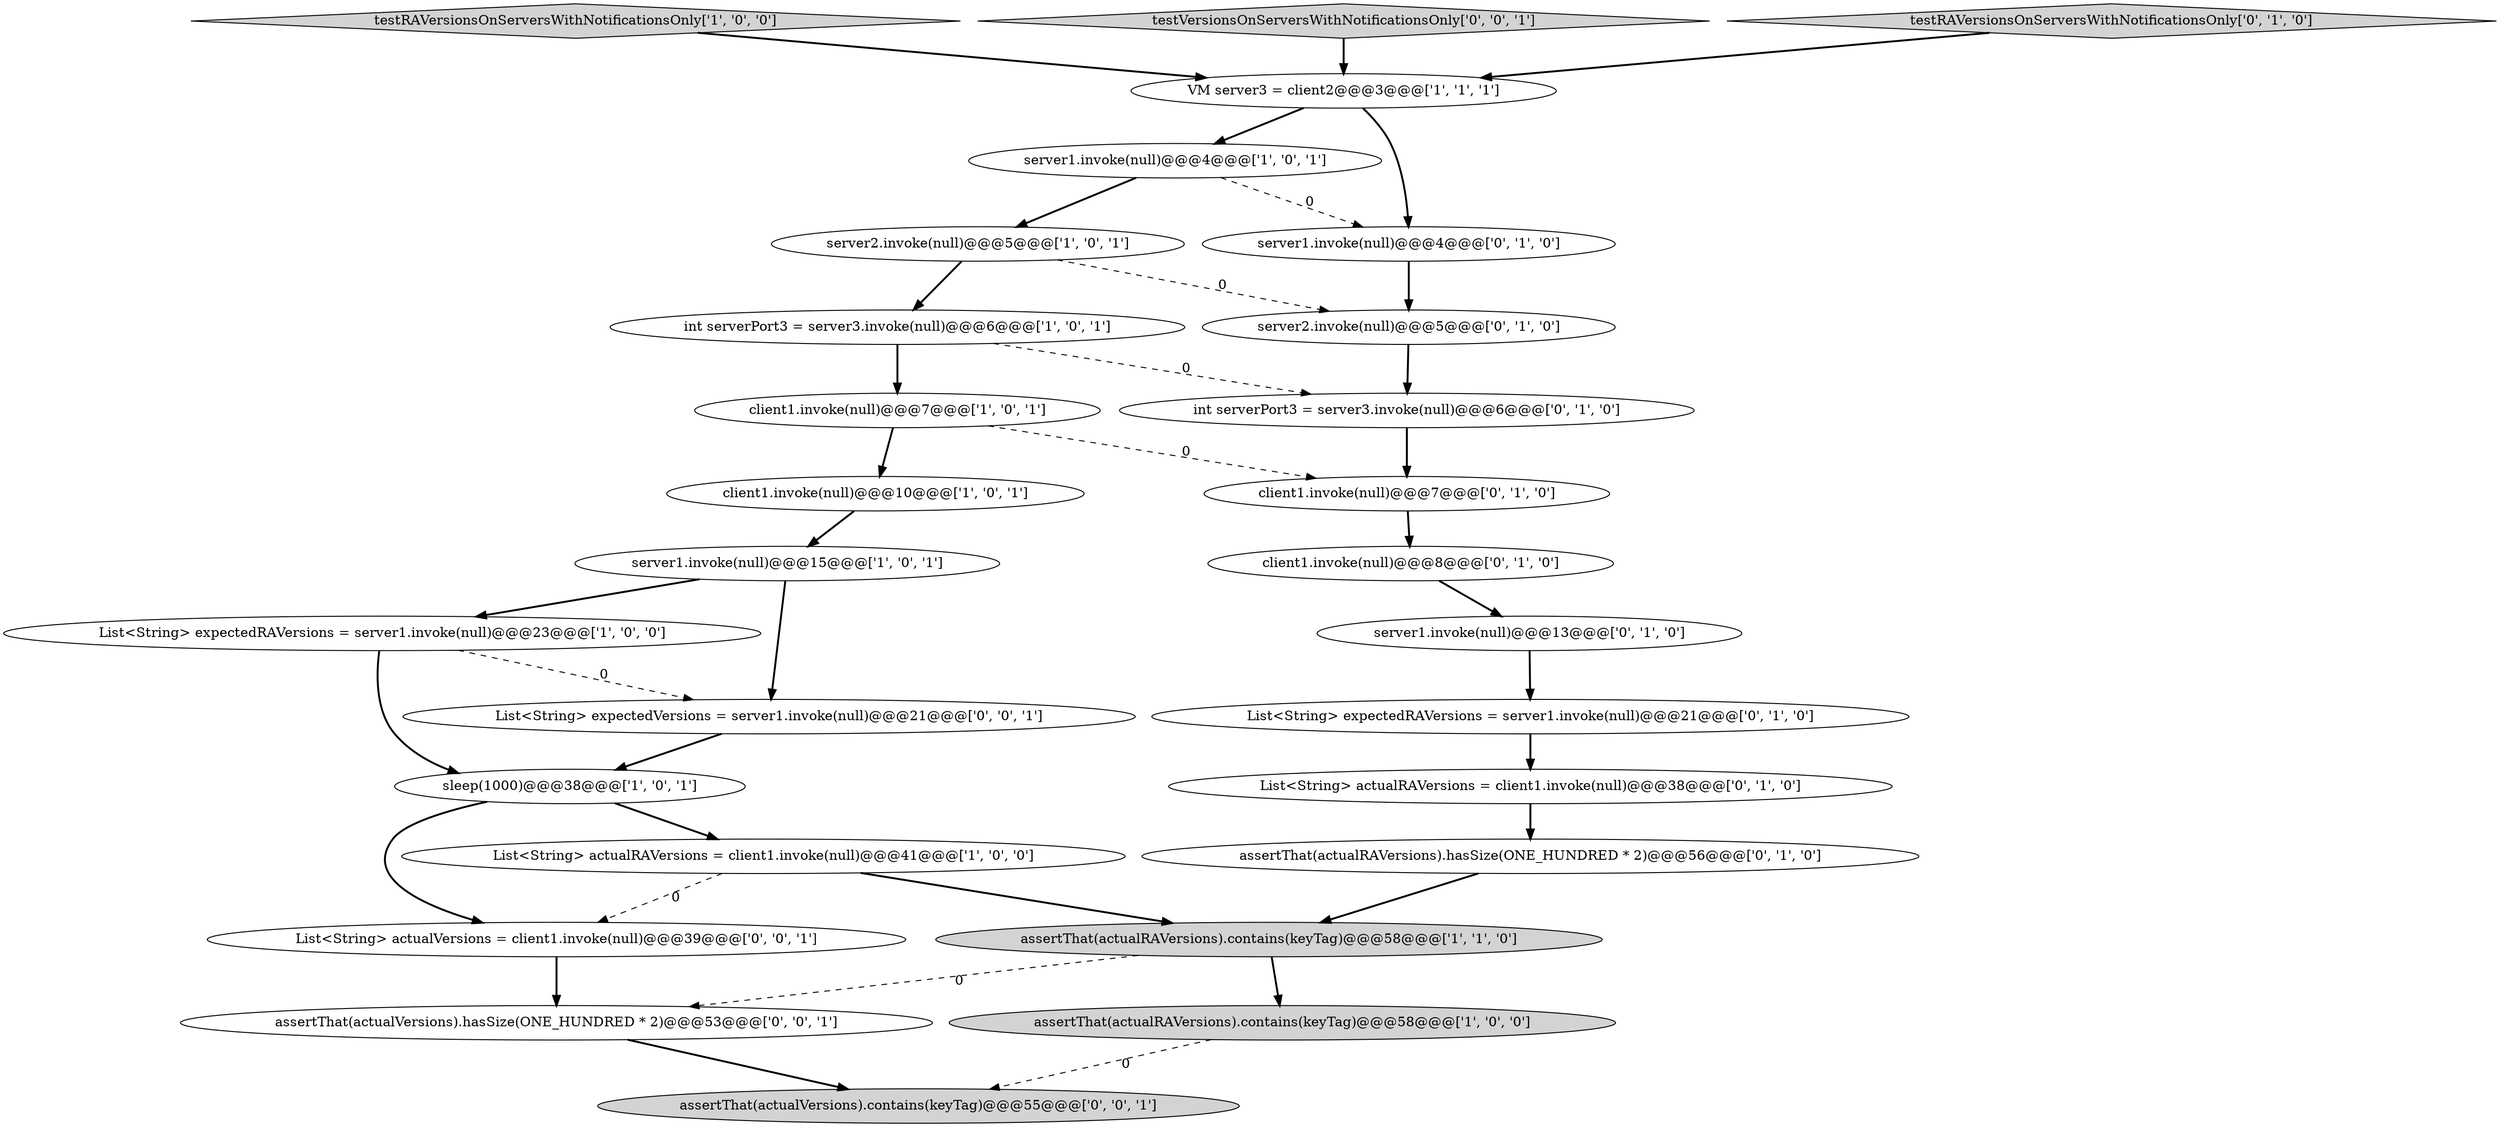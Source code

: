 digraph {
17 [style = filled, label = "assertThat(actualRAVersions).hasSize(ONE_HUNDRED * 2)@@@56@@@['0', '1', '0']", fillcolor = white, shape = ellipse image = "AAA0AAABBB2BBB"];
22 [style = filled, label = "client1.invoke(null)@@@7@@@['0', '1', '0']", fillcolor = white, shape = ellipse image = "AAA1AAABBB2BBB"];
10 [style = filled, label = "VM server3 = client2@@@3@@@['1', '1', '1']", fillcolor = white, shape = ellipse image = "AAA0AAABBB1BBB"];
16 [style = filled, label = "server1.invoke(null)@@@13@@@['0', '1', '0']", fillcolor = white, shape = ellipse image = "AAA0AAABBB2BBB"];
12 [style = filled, label = "client1.invoke(null)@@@7@@@['1', '0', '1']", fillcolor = white, shape = ellipse image = "AAA0AAABBB1BBB"];
23 [style = filled, label = "List<String> actualVersions = client1.invoke(null)@@@39@@@['0', '0', '1']", fillcolor = white, shape = ellipse image = "AAA0AAABBB3BBB"];
9 [style = filled, label = "int serverPort3 = server3.invoke(null)@@@6@@@['1', '0', '1']", fillcolor = white, shape = ellipse image = "AAA0AAABBB1BBB"];
4 [style = filled, label = "sleep(1000)@@@38@@@['1', '0', '1']", fillcolor = white, shape = ellipse image = "AAA0AAABBB1BBB"];
5 [style = filled, label = "assertThat(actualRAVersions).contains(keyTag)@@@58@@@['1', '0', '0']", fillcolor = lightgray, shape = ellipse image = "AAA0AAABBB1BBB"];
0 [style = filled, label = "List<String> actualRAVersions = client1.invoke(null)@@@41@@@['1', '0', '0']", fillcolor = white, shape = ellipse image = "AAA0AAABBB1BBB"];
25 [style = filled, label = "List<String> expectedVersions = server1.invoke(null)@@@21@@@['0', '0', '1']", fillcolor = white, shape = ellipse image = "AAA0AAABBB3BBB"];
21 [style = filled, label = "client1.invoke(null)@@@8@@@['0', '1', '0']", fillcolor = white, shape = ellipse image = "AAA0AAABBB2BBB"];
7 [style = filled, label = "server1.invoke(null)@@@4@@@['1', '0', '1']", fillcolor = white, shape = ellipse image = "AAA0AAABBB1BBB"];
18 [style = filled, label = "server1.invoke(null)@@@4@@@['0', '1', '0']", fillcolor = white, shape = ellipse image = "AAA1AAABBB2BBB"];
14 [style = filled, label = "List<String> expectedRAVersions = server1.invoke(null)@@@21@@@['0', '1', '0']", fillcolor = white, shape = ellipse image = "AAA0AAABBB2BBB"];
24 [style = filled, label = "assertThat(actualVersions).contains(keyTag)@@@55@@@['0', '0', '1']", fillcolor = lightgray, shape = ellipse image = "AAA0AAABBB3BBB"];
1 [style = filled, label = "assertThat(actualRAVersions).contains(keyTag)@@@58@@@['1', '1', '0']", fillcolor = lightgray, shape = ellipse image = "AAA0AAABBB1BBB"];
2 [style = filled, label = "testRAVersionsOnServersWithNotificationsOnly['1', '0', '0']", fillcolor = lightgray, shape = diamond image = "AAA0AAABBB1BBB"];
11 [style = filled, label = "server1.invoke(null)@@@15@@@['1', '0', '1']", fillcolor = white, shape = ellipse image = "AAA0AAABBB1BBB"];
26 [style = filled, label = "testVersionsOnServersWithNotificationsOnly['0', '0', '1']", fillcolor = lightgray, shape = diamond image = "AAA0AAABBB3BBB"];
19 [style = filled, label = "List<String> actualRAVersions = client1.invoke(null)@@@38@@@['0', '1', '0']", fillcolor = white, shape = ellipse image = "AAA0AAABBB2BBB"];
20 [style = filled, label = "int serverPort3 = server3.invoke(null)@@@6@@@['0', '1', '0']", fillcolor = white, shape = ellipse image = "AAA1AAABBB2BBB"];
13 [style = filled, label = "server2.invoke(null)@@@5@@@['0', '1', '0']", fillcolor = white, shape = ellipse image = "AAA1AAABBB2BBB"];
15 [style = filled, label = "testRAVersionsOnServersWithNotificationsOnly['0', '1', '0']", fillcolor = lightgray, shape = diamond image = "AAA0AAABBB2BBB"];
3 [style = filled, label = "server2.invoke(null)@@@5@@@['1', '0', '1']", fillcolor = white, shape = ellipse image = "AAA0AAABBB1BBB"];
27 [style = filled, label = "assertThat(actualVersions).hasSize(ONE_HUNDRED * 2)@@@53@@@['0', '0', '1']", fillcolor = white, shape = ellipse image = "AAA0AAABBB3BBB"];
8 [style = filled, label = "client1.invoke(null)@@@10@@@['1', '0', '1']", fillcolor = white, shape = ellipse image = "AAA0AAABBB1BBB"];
6 [style = filled, label = "List<String> expectedRAVersions = server1.invoke(null)@@@23@@@['1', '0', '0']", fillcolor = white, shape = ellipse image = "AAA0AAABBB1BBB"];
11->25 [style = bold, label=""];
5->24 [style = dashed, label="0"];
6->4 [style = bold, label=""];
21->16 [style = bold, label=""];
20->22 [style = bold, label=""];
18->13 [style = bold, label=""];
23->27 [style = bold, label=""];
2->10 [style = bold, label=""];
14->19 [style = bold, label=""];
26->10 [style = bold, label=""];
11->6 [style = bold, label=""];
3->13 [style = dashed, label="0"];
0->1 [style = bold, label=""];
10->18 [style = bold, label=""];
7->3 [style = bold, label=""];
8->11 [style = bold, label=""];
27->24 [style = bold, label=""];
10->7 [style = bold, label=""];
25->4 [style = bold, label=""];
0->23 [style = dashed, label="0"];
1->27 [style = dashed, label="0"];
19->17 [style = bold, label=""];
3->9 [style = bold, label=""];
16->14 [style = bold, label=""];
9->20 [style = dashed, label="0"];
4->23 [style = bold, label=""];
22->21 [style = bold, label=""];
13->20 [style = bold, label=""];
12->8 [style = bold, label=""];
6->25 [style = dashed, label="0"];
15->10 [style = bold, label=""];
12->22 [style = dashed, label="0"];
4->0 [style = bold, label=""];
9->12 [style = bold, label=""];
7->18 [style = dashed, label="0"];
17->1 [style = bold, label=""];
1->5 [style = bold, label=""];
}
